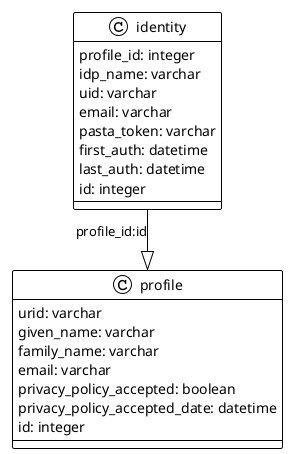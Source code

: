 @startuml

!theme plain
top to bottom direction
skinparam linetype ortho

class identity {
   profile_id: integer
   idp_name: varchar
   uid: varchar
   email: varchar
   pasta_token: varchar
   first_auth: datetime
   last_auth: datetime
   id: integer
}

class profile {
   urid: varchar
   given_name: varchar
   family_name: varchar
   email: varchar
   privacy_policy_accepted: boolean
   privacy_policy_accepted_date: datetime
   id: integer
}

identity  --^  profile  : "profile_id:id"

@enduml
